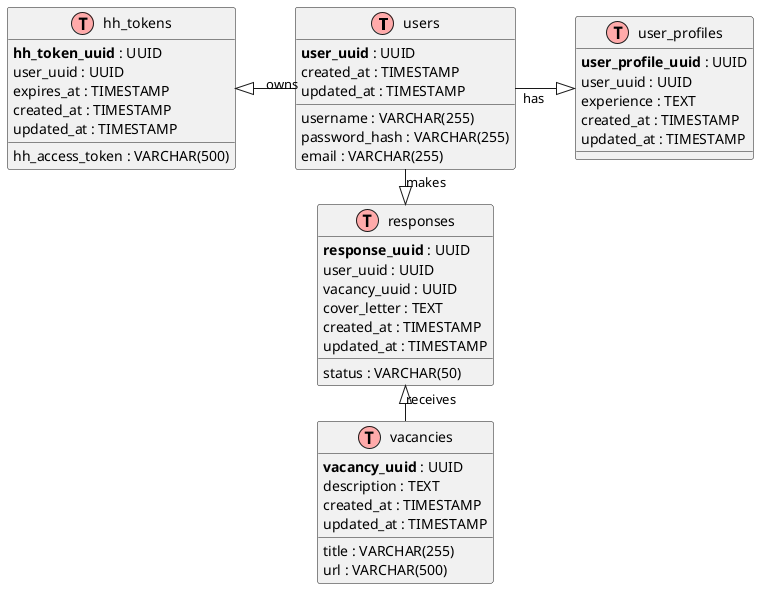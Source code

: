 @startuml
' Горизонтальная ориентация
left to right direction

' Сделать все линии ортогональными
skinparam linetype ortho

' Define the database
!define table(x) class x << (T,#FFAAAA) >>
!define primary_key(x) <b>x</b>

' Центральные таблицы
table(users) {
    primary_key(user_uuid) : UUID
    username : VARCHAR(255)
    password_hash : VARCHAR(255)
    email : VARCHAR(255)
    created_at : TIMESTAMP
    updated_at : TIMESTAMP
}

table(vacancies) {
    primary_key(vacancy_uuid) : UUID
    title : VARCHAR(255)
    description : TEXT
    url : VARCHAR(500)
    created_at : TIMESTAMP
    updated_at : TIMESTAMP
}

' Связанные таблицы
table(user_profiles) {
    primary_key(user_profile_uuid) : UUID
    user_uuid : UUID
    experience : TEXT
    created_at : TIMESTAMP
    updated_at : TIMESTAMP
}

table(responses) {
    primary_key(response_uuid) : UUID
    user_uuid : UUID
    vacancy_uuid : UUID
    cover_letter : TEXT
    status : VARCHAR(50)
    created_at : TIMESTAMP
    updated_at : TIMESTAMP
}

table(hh_tokens) {
    primary_key(hh_token_uuid) : UUID
    user_uuid : UUID
    hh_access_token : VARCHAR(500)
    expires_at : TIMESTAMP
    created_at : TIMESTAMP
    updated_at : TIMESTAMP
}

' Связи
users -down-|> user_profiles : has
users -right-|> responses : makes
vacancies -left-|> responses : receives
users -up-|> hh_tokens : owns

@enduml
